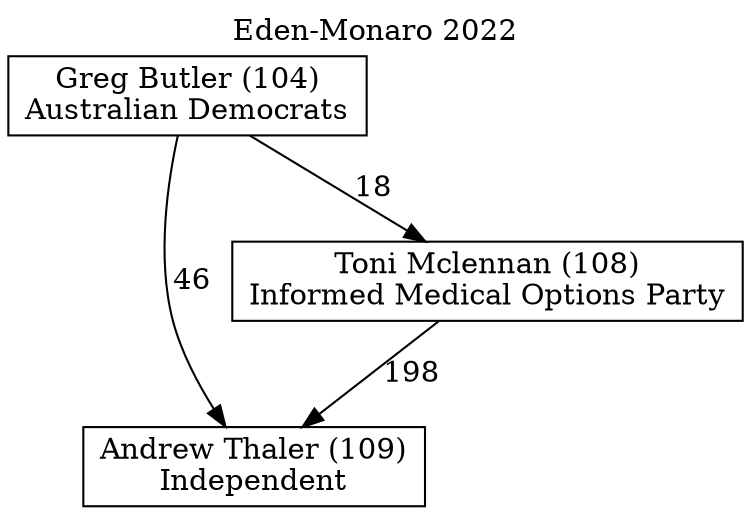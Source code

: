 // House preference flow
digraph "Andrew Thaler (109)_Eden-Monaro_2022" {
	graph [label="Eden-Monaro 2022" labelloc=t mclimit=10]
	node [shape=box]
	"Andrew Thaler (109)" [label="Andrew Thaler (109)
Independent"]
	"Toni Mclennan (108)" [label="Toni Mclennan (108)
Informed Medical Options Party"]
	"Greg Butler (104)" [label="Greg Butler (104)
Australian Democrats"]
	"Toni Mclennan (108)" -> "Andrew Thaler (109)" [label=198]
	"Greg Butler (104)" -> "Toni Mclennan (108)" [label=18]
	"Greg Butler (104)" -> "Andrew Thaler (109)" [label=46]
}
